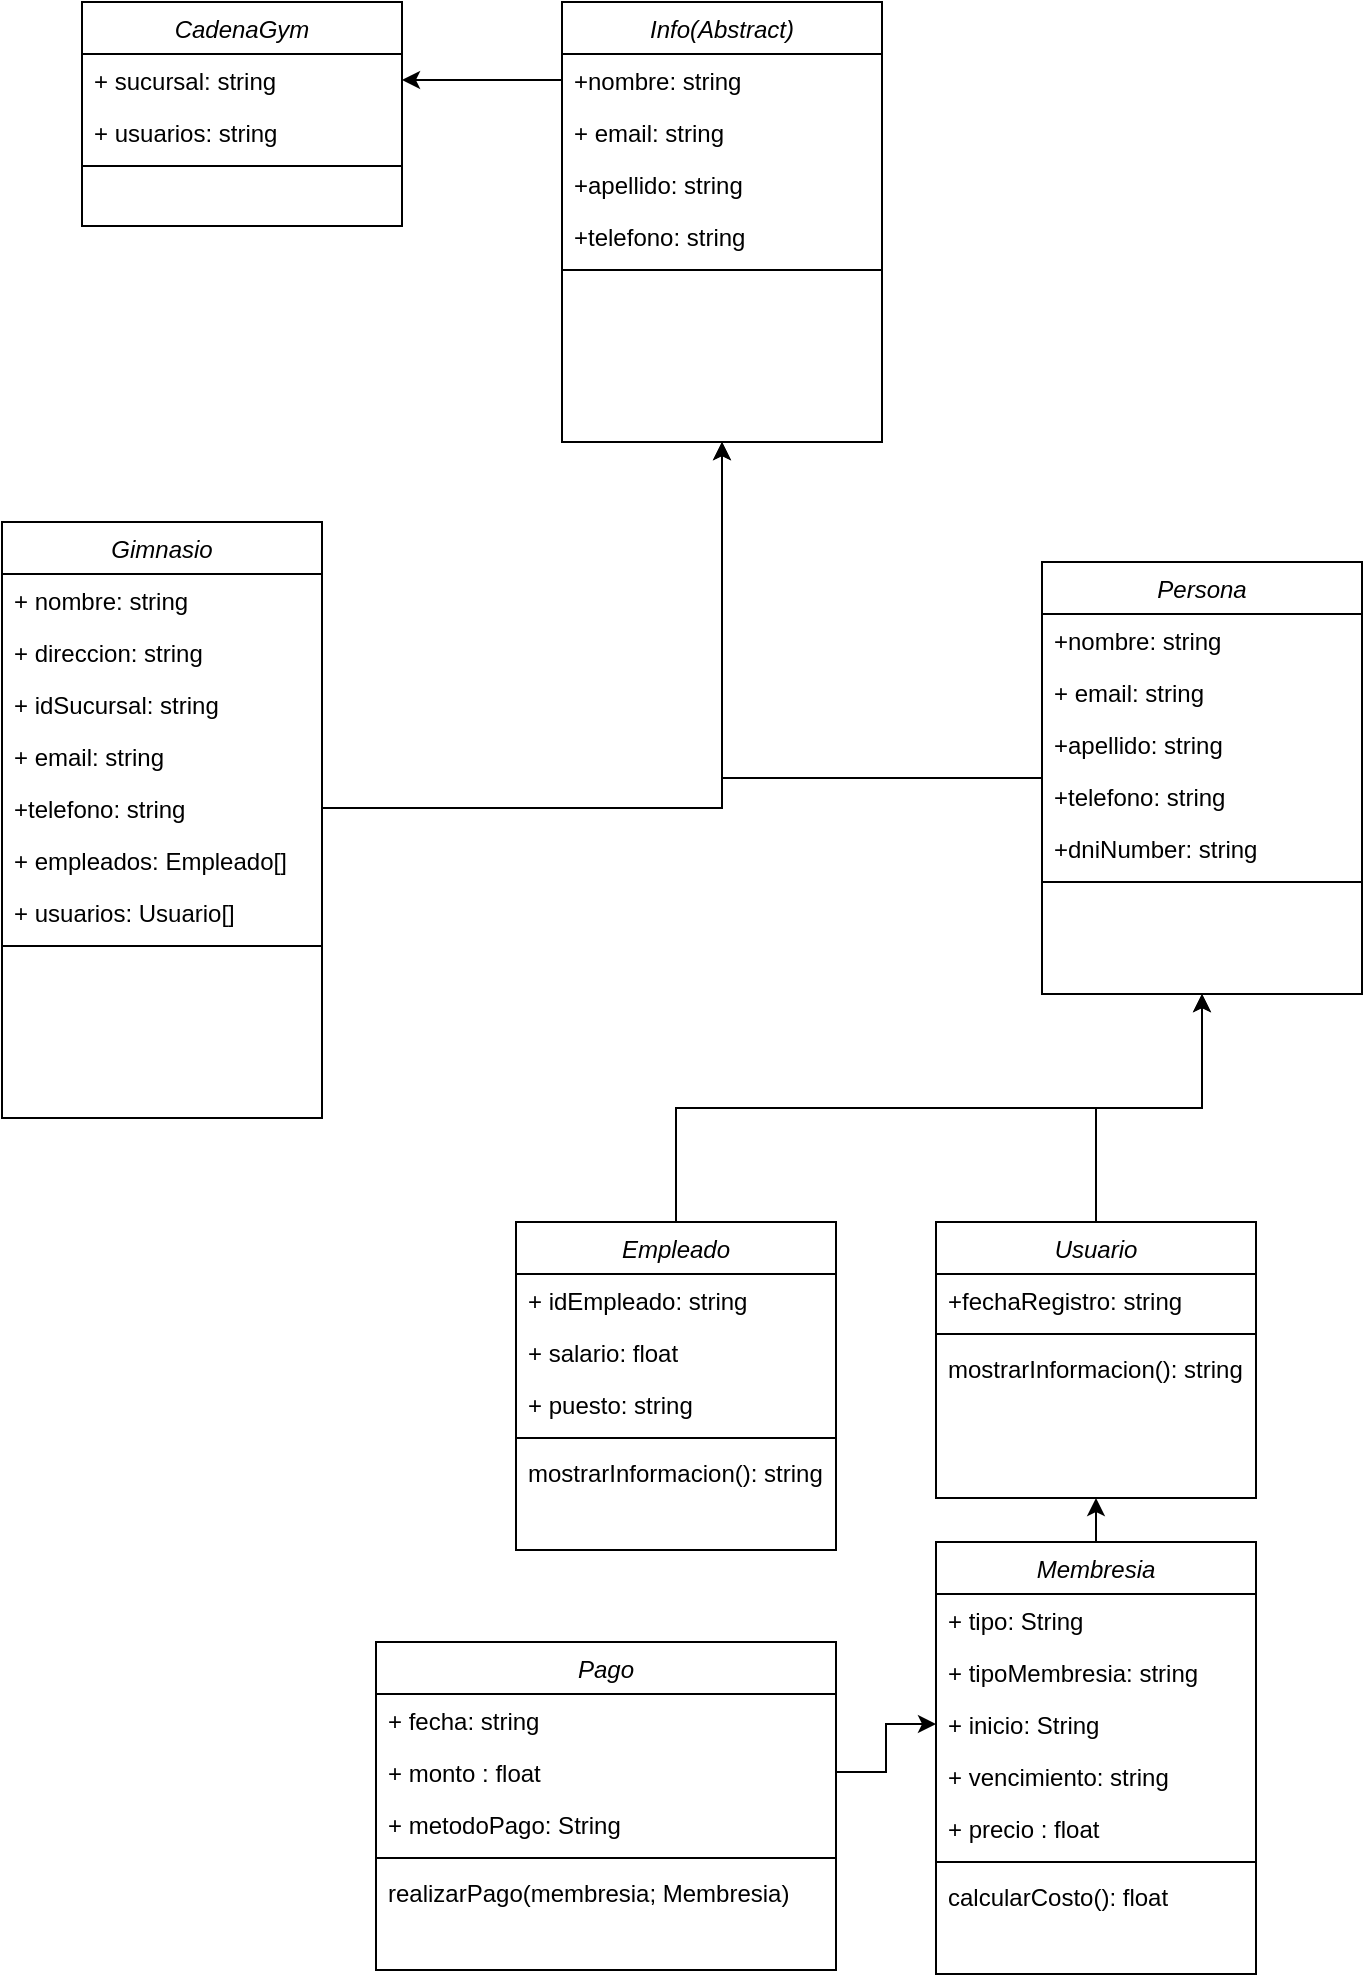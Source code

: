 <mxfile version="22.0.8" type="github">
  <diagram id="C5RBs43oDa-KdzZeNtuy" name="Page-1">
    <mxGraphModel dx="957" dy="471" grid="1" gridSize="10" guides="1" tooltips="1" connect="1" arrows="1" fold="1" page="1" pageScale="1" pageWidth="827" pageHeight="1169" math="0" shadow="0">
      <root>
        <mxCell id="WIyWlLk6GJQsqaUBKTNV-0" />
        <mxCell id="WIyWlLk6GJQsqaUBKTNV-1" parent="WIyWlLk6GJQsqaUBKTNV-0" />
        <mxCell id="zkfFHV4jXpPFQw0GAbJ--0" value="Gimnasio" style="swimlane;fontStyle=2;align=center;verticalAlign=top;childLayout=stackLayout;horizontal=1;startSize=26;horizontalStack=0;resizeParent=1;resizeLast=0;collapsible=1;marginBottom=0;rounded=0;shadow=0;strokeWidth=1;" parent="WIyWlLk6GJQsqaUBKTNV-1" vertex="1">
          <mxGeometry x="90" y="360" width="160" height="298" as="geometry">
            <mxRectangle x="173" y="40" width="160" height="26" as="alternateBounds" />
          </mxGeometry>
        </mxCell>
        <mxCell id="5N5e9GmDR-EGlcyDKcGj-25" value="+ nombre: string" style="text;align=left;verticalAlign=top;spacingLeft=4;spacingRight=4;overflow=hidden;rotatable=0;points=[[0,0.5],[1,0.5]];portConstraint=eastwest;" parent="zkfFHV4jXpPFQw0GAbJ--0" vertex="1">
          <mxGeometry y="26" width="160" height="26" as="geometry" />
        </mxCell>
        <mxCell id="5N5e9GmDR-EGlcyDKcGj-59" value="+ direccion: string" style="text;align=left;verticalAlign=top;spacingLeft=4;spacingRight=4;overflow=hidden;rotatable=0;points=[[0,0.5],[1,0.5]];portConstraint=eastwest;rounded=0;shadow=0;html=0;" parent="zkfFHV4jXpPFQw0GAbJ--0" vertex="1">
          <mxGeometry y="52" width="160" height="26" as="geometry" />
        </mxCell>
        <mxCell id="zkfFHV4jXpPFQw0GAbJ--2" value="+ idSucursal: string" style="text;align=left;verticalAlign=top;spacingLeft=4;spacingRight=4;overflow=hidden;rotatable=0;points=[[0,0.5],[1,0.5]];portConstraint=eastwest;rounded=0;shadow=0;html=0;" parent="zkfFHV4jXpPFQw0GAbJ--0" vertex="1">
          <mxGeometry y="78" width="160" height="26" as="geometry" />
        </mxCell>
        <mxCell id="zkfFHV4jXpPFQw0GAbJ--3" value="+ email: string" style="text;align=left;verticalAlign=top;spacingLeft=4;spacingRight=4;overflow=hidden;rotatable=0;points=[[0,0.5],[1,0.5]];portConstraint=eastwest;rounded=0;shadow=0;html=0;" parent="zkfFHV4jXpPFQw0GAbJ--0" vertex="1">
          <mxGeometry y="104" width="160" height="26" as="geometry" />
        </mxCell>
        <mxCell id="bRX8T8jZzsYmxRDy24l0-16" value="+telefono: string" style="text;align=left;verticalAlign=top;spacingLeft=4;spacingRight=4;overflow=hidden;rotatable=0;points=[[0,0.5],[1,0.5]];portConstraint=eastwest;rounded=0;shadow=0;html=0;" vertex="1" parent="zkfFHV4jXpPFQw0GAbJ--0">
          <mxGeometry y="130" width="160" height="26" as="geometry" />
        </mxCell>
        <mxCell id="5N5e9GmDR-EGlcyDKcGj-31" value="+ empleados: Empleado[]&#xa;" style="text;align=left;verticalAlign=top;spacingLeft=4;spacingRight=4;overflow=hidden;rotatable=0;points=[[0,0.5],[1,0.5]];portConstraint=eastwest;" parent="zkfFHV4jXpPFQw0GAbJ--0" vertex="1">
          <mxGeometry y="156" width="160" height="26" as="geometry" />
        </mxCell>
        <mxCell id="5N5e9GmDR-EGlcyDKcGj-36" value="+ usuarios: Usuario[]" style="text;align=left;verticalAlign=top;spacingLeft=4;spacingRight=4;overflow=hidden;rotatable=0;points=[[0,0.5],[1,0.5]];portConstraint=eastwest;" parent="zkfFHV4jXpPFQw0GAbJ--0" vertex="1">
          <mxGeometry y="182" width="160" height="26" as="geometry" />
        </mxCell>
        <mxCell id="zkfFHV4jXpPFQw0GAbJ--4" value="" style="line;html=1;strokeWidth=1;align=left;verticalAlign=middle;spacingTop=-1;spacingLeft=3;spacingRight=3;rotatable=0;labelPosition=right;points=[];portConstraint=eastwest;" parent="zkfFHV4jXpPFQw0GAbJ--0" vertex="1">
          <mxGeometry y="208" width="160" height="8" as="geometry" />
        </mxCell>
        <mxCell id="5N5e9GmDR-EGlcyDKcGj-68" style="edgeStyle=orthogonalEdgeStyle;rounded=0;orthogonalLoop=1;jettySize=auto;html=1;exitX=0.5;exitY=0;exitDx=0;exitDy=0;entryX=0.5;entryY=1;entryDx=0;entryDy=0;" parent="WIyWlLk6GJQsqaUBKTNV-1" source="5N5e9GmDR-EGlcyDKcGj-6" target="5N5e9GmDR-EGlcyDKcGj-12" edge="1">
          <mxGeometry relative="1" as="geometry" />
        </mxCell>
        <mxCell id="5N5e9GmDR-EGlcyDKcGj-6" value="Empleado" style="swimlane;fontStyle=2;align=center;verticalAlign=top;childLayout=stackLayout;horizontal=1;startSize=26;horizontalStack=0;resizeParent=1;resizeLast=0;collapsible=1;marginBottom=0;rounded=0;shadow=0;strokeWidth=1;" parent="WIyWlLk6GJQsqaUBKTNV-1" vertex="1">
          <mxGeometry x="347" y="710" width="160" height="164" as="geometry">
            <mxRectangle x="230" y="140" width="160" height="26" as="alternateBounds" />
          </mxGeometry>
        </mxCell>
        <mxCell id="5N5e9GmDR-EGlcyDKcGj-7" value="+ idEmpleado: string" style="text;align=left;verticalAlign=top;spacingLeft=4;spacingRight=4;overflow=hidden;rotatable=0;points=[[0,0.5],[1,0.5]];portConstraint=eastwest;" parent="5N5e9GmDR-EGlcyDKcGj-6" vertex="1">
          <mxGeometry y="26" width="160" height="26" as="geometry" />
        </mxCell>
        <mxCell id="5N5e9GmDR-EGlcyDKcGj-9" value="+ salario: float" style="text;align=left;verticalAlign=top;spacingLeft=4;spacingRight=4;overflow=hidden;rotatable=0;points=[[0,0.5],[1,0.5]];portConstraint=eastwest;rounded=0;shadow=0;html=0;" parent="5N5e9GmDR-EGlcyDKcGj-6" vertex="1">
          <mxGeometry y="52" width="160" height="26" as="geometry" />
        </mxCell>
        <mxCell id="5N5e9GmDR-EGlcyDKcGj-26" value="+ puesto: string" style="text;align=left;verticalAlign=top;spacingLeft=4;spacingRight=4;overflow=hidden;rotatable=0;points=[[0,0.5],[1,0.5]];portConstraint=eastwest;rounded=0;shadow=0;html=0;" parent="5N5e9GmDR-EGlcyDKcGj-6" vertex="1">
          <mxGeometry y="78" width="160" height="26" as="geometry" />
        </mxCell>
        <mxCell id="5N5e9GmDR-EGlcyDKcGj-10" value="" style="line;html=1;strokeWidth=1;align=left;verticalAlign=middle;spacingTop=-1;spacingLeft=3;spacingRight=3;rotatable=0;labelPosition=right;points=[];portConstraint=eastwest;" parent="5N5e9GmDR-EGlcyDKcGj-6" vertex="1">
          <mxGeometry y="104" width="160" height="8" as="geometry" />
        </mxCell>
        <mxCell id="5N5e9GmDR-EGlcyDKcGj-11" value="mostrarInformacion(): string" style="text;align=left;verticalAlign=top;spacingLeft=4;spacingRight=4;overflow=hidden;rotatable=0;points=[[0,0.5],[1,0.5]];portConstraint=eastwest;" parent="5N5e9GmDR-EGlcyDKcGj-6" vertex="1">
          <mxGeometry y="112" width="160" height="26" as="geometry" />
        </mxCell>
        <mxCell id="bRX8T8jZzsYmxRDy24l0-18" style="edgeStyle=orthogonalEdgeStyle;rounded=0;orthogonalLoop=1;jettySize=auto;html=1;entryX=0.5;entryY=1;entryDx=0;entryDy=0;" edge="1" parent="WIyWlLk6GJQsqaUBKTNV-1" source="5N5e9GmDR-EGlcyDKcGj-12" target="bRX8T8jZzsYmxRDy24l0-7">
          <mxGeometry relative="1" as="geometry" />
        </mxCell>
        <mxCell id="5N5e9GmDR-EGlcyDKcGj-12" value="Persona" style="swimlane;fontStyle=2;align=center;verticalAlign=top;childLayout=stackLayout;horizontal=1;startSize=26;horizontalStack=0;resizeParent=1;resizeLast=0;collapsible=1;marginBottom=0;rounded=0;shadow=0;strokeWidth=1;" parent="WIyWlLk6GJQsqaUBKTNV-1" vertex="1">
          <mxGeometry x="610" y="380" width="160" height="216" as="geometry">
            <mxRectangle x="230" y="140" width="160" height="26" as="alternateBounds" />
          </mxGeometry>
        </mxCell>
        <mxCell id="5N5e9GmDR-EGlcyDKcGj-13" value="+nombre: string" style="text;align=left;verticalAlign=top;spacingLeft=4;spacingRight=4;overflow=hidden;rotatable=0;points=[[0,0.5],[1,0.5]];portConstraint=eastwest;" parent="5N5e9GmDR-EGlcyDKcGj-12" vertex="1">
          <mxGeometry y="26" width="160" height="26" as="geometry" />
        </mxCell>
        <mxCell id="5N5e9GmDR-EGlcyDKcGj-39" value="+ email: string" style="text;align=left;verticalAlign=top;spacingLeft=4;spacingRight=4;overflow=hidden;rotatable=0;points=[[0,0.5],[1,0.5]];portConstraint=eastwest;rounded=0;shadow=0;html=0;" parent="5N5e9GmDR-EGlcyDKcGj-12" vertex="1">
          <mxGeometry y="52" width="160" height="26" as="geometry" />
        </mxCell>
        <mxCell id="5N5e9GmDR-EGlcyDKcGj-14" value="+apellido: string" style="text;align=left;verticalAlign=top;spacingLeft=4;spacingRight=4;overflow=hidden;rotatable=0;points=[[0,0.5],[1,0.5]];portConstraint=eastwest;rounded=0;shadow=0;html=0;" parent="5N5e9GmDR-EGlcyDKcGj-12" vertex="1">
          <mxGeometry y="78" width="160" height="26" as="geometry" />
        </mxCell>
        <mxCell id="bRX8T8jZzsYmxRDy24l0-17" value="+telefono: string" style="text;align=left;verticalAlign=top;spacingLeft=4;spacingRight=4;overflow=hidden;rotatable=0;points=[[0,0.5],[1,0.5]];portConstraint=eastwest;rounded=0;shadow=0;html=0;" vertex="1" parent="5N5e9GmDR-EGlcyDKcGj-12">
          <mxGeometry y="104" width="160" height="26" as="geometry" />
        </mxCell>
        <mxCell id="5N5e9GmDR-EGlcyDKcGj-15" value="+dniNumber: string" style="text;align=left;verticalAlign=top;spacingLeft=4;spacingRight=4;overflow=hidden;rotatable=0;points=[[0,0.5],[1,0.5]];portConstraint=eastwest;rounded=0;shadow=0;html=0;" parent="5N5e9GmDR-EGlcyDKcGj-12" vertex="1">
          <mxGeometry y="130" width="160" height="26" as="geometry" />
        </mxCell>
        <mxCell id="5N5e9GmDR-EGlcyDKcGj-16" value="" style="line;html=1;strokeWidth=1;align=left;verticalAlign=middle;spacingTop=-1;spacingLeft=3;spacingRight=3;rotatable=0;labelPosition=right;points=[];portConstraint=eastwest;" parent="5N5e9GmDR-EGlcyDKcGj-12" vertex="1">
          <mxGeometry y="156" width="160" height="8" as="geometry" />
        </mxCell>
        <mxCell id="5N5e9GmDR-EGlcyDKcGj-74" style="edgeStyle=orthogonalEdgeStyle;rounded=0;orthogonalLoop=1;jettySize=auto;html=1;exitX=0.5;exitY=0;exitDx=0;exitDy=0;entryX=0.5;entryY=1;entryDx=0;entryDy=0;" parent="WIyWlLk6GJQsqaUBKTNV-1" source="5N5e9GmDR-EGlcyDKcGj-18" target="5N5e9GmDR-EGlcyDKcGj-41" edge="1">
          <mxGeometry relative="1" as="geometry" />
        </mxCell>
        <mxCell id="5N5e9GmDR-EGlcyDKcGj-18" value="Membresia" style="swimlane;fontStyle=2;align=center;verticalAlign=top;childLayout=stackLayout;horizontal=1;startSize=26;horizontalStack=0;resizeParent=1;resizeLast=0;collapsible=1;marginBottom=0;rounded=0;shadow=0;strokeWidth=1;" parent="WIyWlLk6GJQsqaUBKTNV-1" vertex="1">
          <mxGeometry x="557" y="870" width="160" height="216" as="geometry">
            <mxRectangle x="230" y="140" width="160" height="26" as="alternateBounds" />
          </mxGeometry>
        </mxCell>
        <mxCell id="5N5e9GmDR-EGlcyDKcGj-19" value="+ tipo: String" style="text;align=left;verticalAlign=top;spacingLeft=4;spacingRight=4;overflow=hidden;rotatable=0;points=[[0,0.5],[1,0.5]];portConstraint=eastwest;" parent="5N5e9GmDR-EGlcyDKcGj-18" vertex="1">
          <mxGeometry y="26" width="160" height="26" as="geometry" />
        </mxCell>
        <mxCell id="5N5e9GmDR-EGlcyDKcGj-43" value="+ tipoMembresia: string" style="text;align=left;verticalAlign=top;spacingLeft=4;spacingRight=4;overflow=hidden;rotatable=0;points=[[0,0.5],[1,0.5]];portConstraint=eastwest;rounded=0;shadow=0;html=0;" parent="5N5e9GmDR-EGlcyDKcGj-18" vertex="1">
          <mxGeometry y="52" width="160" height="26" as="geometry" />
        </mxCell>
        <mxCell id="5N5e9GmDR-EGlcyDKcGj-20" value="+ inicio: String" style="text;align=left;verticalAlign=top;spacingLeft=4;spacingRight=4;overflow=hidden;rotatable=0;points=[[0,0.5],[1,0.5]];portConstraint=eastwest;rounded=0;shadow=0;html=0;" parent="5N5e9GmDR-EGlcyDKcGj-18" vertex="1">
          <mxGeometry y="78" width="160" height="26" as="geometry" />
        </mxCell>
        <mxCell id="5N5e9GmDR-EGlcyDKcGj-21" value="+ vencimiento: string" style="text;align=left;verticalAlign=top;spacingLeft=4;spacingRight=4;overflow=hidden;rotatable=0;points=[[0,0.5],[1,0.5]];portConstraint=eastwest;rounded=0;shadow=0;html=0;" parent="5N5e9GmDR-EGlcyDKcGj-18" vertex="1">
          <mxGeometry y="104" width="160" height="26" as="geometry" />
        </mxCell>
        <mxCell id="5N5e9GmDR-EGlcyDKcGj-60" value="+ precio : float" style="text;align=left;verticalAlign=top;spacingLeft=4;spacingRight=4;overflow=hidden;rotatable=0;points=[[0,0.5],[1,0.5]];portConstraint=eastwest;rounded=0;shadow=0;html=0;" parent="5N5e9GmDR-EGlcyDKcGj-18" vertex="1">
          <mxGeometry y="130" width="160" height="26" as="geometry" />
        </mxCell>
        <mxCell id="5N5e9GmDR-EGlcyDKcGj-22" value="" style="line;html=1;strokeWidth=1;align=left;verticalAlign=middle;spacingTop=-1;spacingLeft=3;spacingRight=3;rotatable=0;labelPosition=right;points=[];portConstraint=eastwest;" parent="5N5e9GmDR-EGlcyDKcGj-18" vertex="1">
          <mxGeometry y="156" width="160" height="8" as="geometry" />
        </mxCell>
        <mxCell id="5N5e9GmDR-EGlcyDKcGj-23" value="calcularCosto(): float" style="text;align=left;verticalAlign=top;spacingLeft=4;spacingRight=4;overflow=hidden;rotatable=0;points=[[0,0.5],[1,0.5]];portConstraint=eastwest;" parent="5N5e9GmDR-EGlcyDKcGj-18" vertex="1">
          <mxGeometry y="164" width="160" height="26" as="geometry" />
        </mxCell>
        <mxCell id="5N5e9GmDR-EGlcyDKcGj-75" style="edgeStyle=orthogonalEdgeStyle;rounded=0;orthogonalLoop=1;jettySize=auto;html=1;exitX=0.5;exitY=0;exitDx=0;exitDy=0;entryX=0.5;entryY=1;entryDx=0;entryDy=0;" parent="WIyWlLk6GJQsqaUBKTNV-1" source="5N5e9GmDR-EGlcyDKcGj-41" target="5N5e9GmDR-EGlcyDKcGj-12" edge="1">
          <mxGeometry relative="1" as="geometry" />
        </mxCell>
        <mxCell id="5N5e9GmDR-EGlcyDKcGj-41" value="Usuario" style="swimlane;fontStyle=2;align=center;verticalAlign=top;childLayout=stackLayout;horizontal=1;startSize=26;horizontalStack=0;resizeParent=1;resizeLast=0;collapsible=1;marginBottom=0;rounded=0;shadow=0;strokeWidth=1;" parent="WIyWlLk6GJQsqaUBKTNV-1" vertex="1">
          <mxGeometry x="557" y="710" width="160" height="138" as="geometry">
            <mxRectangle x="230" y="140" width="160" height="26" as="alternateBounds" />
          </mxGeometry>
        </mxCell>
        <mxCell id="5N5e9GmDR-EGlcyDKcGj-51" value="+fechaRegistro: string" style="text;align=left;verticalAlign=top;spacingLeft=4;spacingRight=4;overflow=hidden;rotatable=0;points=[[0,0.5],[1,0.5]];portConstraint=eastwest;rounded=0;shadow=0;html=0;" parent="5N5e9GmDR-EGlcyDKcGj-41" vertex="1">
          <mxGeometry y="26" width="160" height="26" as="geometry" />
        </mxCell>
        <mxCell id="5N5e9GmDR-EGlcyDKcGj-49" value="" style="line;html=1;strokeWidth=1;align=left;verticalAlign=middle;spacingTop=-1;spacingLeft=3;spacingRight=3;rotatable=0;labelPosition=right;points=[];portConstraint=eastwest;" parent="5N5e9GmDR-EGlcyDKcGj-41" vertex="1">
          <mxGeometry y="52" width="160" height="8" as="geometry" />
        </mxCell>
        <mxCell id="5N5e9GmDR-EGlcyDKcGj-58" value="mostrarInformacion(): string" style="text;align=left;verticalAlign=top;spacingLeft=4;spacingRight=4;overflow=hidden;rotatable=0;points=[[0,0.5],[1,0.5]];portConstraint=eastwest;" parent="5N5e9GmDR-EGlcyDKcGj-41" vertex="1">
          <mxGeometry y="60" width="160" height="26" as="geometry" />
        </mxCell>
        <mxCell id="5N5e9GmDR-EGlcyDKcGj-52" value="Pago" style="swimlane;fontStyle=2;align=center;verticalAlign=top;childLayout=stackLayout;horizontal=1;startSize=26;horizontalStack=0;resizeParent=1;resizeLast=0;collapsible=1;marginBottom=0;rounded=0;shadow=0;strokeWidth=1;" parent="WIyWlLk6GJQsqaUBKTNV-1" vertex="1">
          <mxGeometry x="277" y="920" width="230" height="164" as="geometry">
            <mxRectangle x="230" y="140" width="160" height="26" as="alternateBounds" />
          </mxGeometry>
        </mxCell>
        <mxCell id="5N5e9GmDR-EGlcyDKcGj-53" value="+ fecha: string" style="text;align=left;verticalAlign=top;spacingLeft=4;spacingRight=4;overflow=hidden;rotatable=0;points=[[0,0.5],[1,0.5]];portConstraint=eastwest;" parent="5N5e9GmDR-EGlcyDKcGj-52" vertex="1">
          <mxGeometry y="26" width="230" height="26" as="geometry" />
        </mxCell>
        <mxCell id="5N5e9GmDR-EGlcyDKcGj-54" value="+ monto : float" style="text;align=left;verticalAlign=top;spacingLeft=4;spacingRight=4;overflow=hidden;rotatable=0;points=[[0,0.5],[1,0.5]];portConstraint=eastwest;rounded=0;shadow=0;html=0;" parent="5N5e9GmDR-EGlcyDKcGj-52" vertex="1">
          <mxGeometry y="52" width="230" height="26" as="geometry" />
        </mxCell>
        <mxCell id="5N5e9GmDR-EGlcyDKcGj-55" value="+ metodoPago: String" style="text;align=left;verticalAlign=top;spacingLeft=4;spacingRight=4;overflow=hidden;rotatable=0;points=[[0,0.5],[1,0.5]];portConstraint=eastwest;rounded=0;shadow=0;html=0;" parent="5N5e9GmDR-EGlcyDKcGj-52" vertex="1">
          <mxGeometry y="78" width="230" height="26" as="geometry" />
        </mxCell>
        <mxCell id="5N5e9GmDR-EGlcyDKcGj-56" value="" style="line;html=1;strokeWidth=1;align=left;verticalAlign=middle;spacingTop=-1;spacingLeft=3;spacingRight=3;rotatable=0;labelPosition=right;points=[];portConstraint=eastwest;" parent="5N5e9GmDR-EGlcyDKcGj-52" vertex="1">
          <mxGeometry y="104" width="230" height="8" as="geometry" />
        </mxCell>
        <mxCell id="5N5e9GmDR-EGlcyDKcGj-61" value="realizarPago(membresia; Membresia)" style="text;align=left;verticalAlign=top;spacingLeft=4;spacingRight=4;overflow=hidden;rotatable=0;points=[[0,0.5],[1,0.5]];portConstraint=eastwest;" parent="5N5e9GmDR-EGlcyDKcGj-52" vertex="1">
          <mxGeometry y="112" width="230" height="26" as="geometry" />
        </mxCell>
        <mxCell id="5N5e9GmDR-EGlcyDKcGj-73" style="edgeStyle=orthogonalEdgeStyle;rounded=0;orthogonalLoop=1;jettySize=auto;html=1;exitX=1;exitY=0.5;exitDx=0;exitDy=0;entryX=0;entryY=0.5;entryDx=0;entryDy=0;" parent="WIyWlLk6GJQsqaUBKTNV-1" source="5N5e9GmDR-EGlcyDKcGj-54" target="5N5e9GmDR-EGlcyDKcGj-20" edge="1">
          <mxGeometry relative="1" as="geometry" />
        </mxCell>
        <mxCell id="bRX8T8jZzsYmxRDy24l0-7" value="Info(Abstract)" style="swimlane;fontStyle=2;align=center;verticalAlign=top;childLayout=stackLayout;horizontal=1;startSize=26;horizontalStack=0;resizeParent=1;resizeLast=0;collapsible=1;marginBottom=0;rounded=0;shadow=0;strokeWidth=1;" vertex="1" parent="WIyWlLk6GJQsqaUBKTNV-1">
          <mxGeometry x="370" y="100" width="160" height="220" as="geometry">
            <mxRectangle x="370" y="100" width="160" height="26" as="alternateBounds" />
          </mxGeometry>
        </mxCell>
        <mxCell id="bRX8T8jZzsYmxRDy24l0-9" value="+nombre: string" style="text;align=left;verticalAlign=top;spacingLeft=4;spacingRight=4;overflow=hidden;rotatable=0;points=[[0,0.5],[1,0.5]];portConstraint=eastwest;" vertex="1" parent="bRX8T8jZzsYmxRDy24l0-7">
          <mxGeometry y="26" width="160" height="26" as="geometry" />
        </mxCell>
        <mxCell id="bRX8T8jZzsYmxRDy24l0-10" value="+ email: string" style="text;align=left;verticalAlign=top;spacingLeft=4;spacingRight=4;overflow=hidden;rotatable=0;points=[[0,0.5],[1,0.5]];portConstraint=eastwest;rounded=0;shadow=0;html=0;" vertex="1" parent="bRX8T8jZzsYmxRDy24l0-7">
          <mxGeometry y="52" width="160" height="26" as="geometry" />
        </mxCell>
        <mxCell id="bRX8T8jZzsYmxRDy24l0-12" value="+apellido: string" style="text;align=left;verticalAlign=top;spacingLeft=4;spacingRight=4;overflow=hidden;rotatable=0;points=[[0,0.5],[1,0.5]];portConstraint=eastwest;rounded=0;shadow=0;html=0;" vertex="1" parent="bRX8T8jZzsYmxRDy24l0-7">
          <mxGeometry y="78" width="160" height="26" as="geometry" />
        </mxCell>
        <mxCell id="bRX8T8jZzsYmxRDy24l0-15" value="+telefono: string" style="text;align=left;verticalAlign=top;spacingLeft=4;spacingRight=4;overflow=hidden;rotatable=0;points=[[0,0.5],[1,0.5]];portConstraint=eastwest;rounded=0;shadow=0;html=0;" vertex="1" parent="bRX8T8jZzsYmxRDy24l0-7">
          <mxGeometry y="104" width="160" height="26" as="geometry" />
        </mxCell>
        <mxCell id="bRX8T8jZzsYmxRDy24l0-14" value="" style="line;html=1;strokeWidth=1;align=left;verticalAlign=middle;spacingTop=-1;spacingLeft=3;spacingRight=3;rotatable=0;labelPosition=right;points=[];portConstraint=eastwest;" vertex="1" parent="bRX8T8jZzsYmxRDy24l0-7">
          <mxGeometry y="130" width="160" height="8" as="geometry" />
        </mxCell>
        <mxCell id="bRX8T8jZzsYmxRDy24l0-19" style="edgeStyle=orthogonalEdgeStyle;rounded=0;orthogonalLoop=1;jettySize=auto;html=1;entryX=0.5;entryY=1;entryDx=0;entryDy=0;" edge="1" parent="WIyWlLk6GJQsqaUBKTNV-1" source="bRX8T8jZzsYmxRDy24l0-16" target="bRX8T8jZzsYmxRDy24l0-7">
          <mxGeometry relative="1" as="geometry" />
        </mxCell>
        <mxCell id="bRX8T8jZzsYmxRDy24l0-21" value="CadenaGym" style="swimlane;fontStyle=2;align=center;verticalAlign=top;childLayout=stackLayout;horizontal=1;startSize=26;horizontalStack=0;resizeParent=1;resizeLast=0;collapsible=1;marginBottom=0;rounded=0;shadow=0;strokeWidth=1;" vertex="1" parent="WIyWlLk6GJQsqaUBKTNV-1">
          <mxGeometry x="130" y="100" width="160" height="112" as="geometry">
            <mxRectangle x="130" y="100" width="160" height="26" as="alternateBounds" />
          </mxGeometry>
        </mxCell>
        <mxCell id="bRX8T8jZzsYmxRDy24l0-29" value="+ sucursal: string" style="text;align=left;verticalAlign=top;spacingLeft=4;spacingRight=4;overflow=hidden;rotatable=0;points=[[0,0.5],[1,0.5]];portConstraint=eastwest;rounded=0;shadow=0;html=0;" vertex="1" parent="bRX8T8jZzsYmxRDy24l0-21">
          <mxGeometry y="26" width="160" height="26" as="geometry" />
        </mxCell>
        <mxCell id="bRX8T8jZzsYmxRDy24l0-31" value="+ usuarios: string" style="text;align=left;verticalAlign=top;spacingLeft=4;spacingRight=4;overflow=hidden;rotatable=0;points=[[0,0.5],[1,0.5]];portConstraint=eastwest;rounded=0;shadow=0;html=0;" vertex="1" parent="bRX8T8jZzsYmxRDy24l0-21">
          <mxGeometry y="52" width="160" height="26" as="geometry" />
        </mxCell>
        <mxCell id="bRX8T8jZzsYmxRDy24l0-27" value="" style="line;html=1;strokeWidth=1;align=left;verticalAlign=middle;spacingTop=-1;spacingLeft=3;spacingRight=3;rotatable=0;labelPosition=right;points=[];portConstraint=eastwest;" vertex="1" parent="bRX8T8jZzsYmxRDy24l0-21">
          <mxGeometry y="78" width="160" height="8" as="geometry" />
        </mxCell>
        <mxCell id="bRX8T8jZzsYmxRDy24l0-28" value="" style="edgeStyle=orthogonalEdgeStyle;rounded=0;orthogonalLoop=1;jettySize=auto;html=1;entryX=1;entryY=0.5;entryDx=0;entryDy=0;" edge="1" parent="WIyWlLk6GJQsqaUBKTNV-1" source="bRX8T8jZzsYmxRDy24l0-9" target="bRX8T8jZzsYmxRDy24l0-29">
          <mxGeometry relative="1" as="geometry">
            <mxPoint x="330" y="160" as="targetPoint" />
          </mxGeometry>
        </mxCell>
      </root>
    </mxGraphModel>
  </diagram>
</mxfile>
